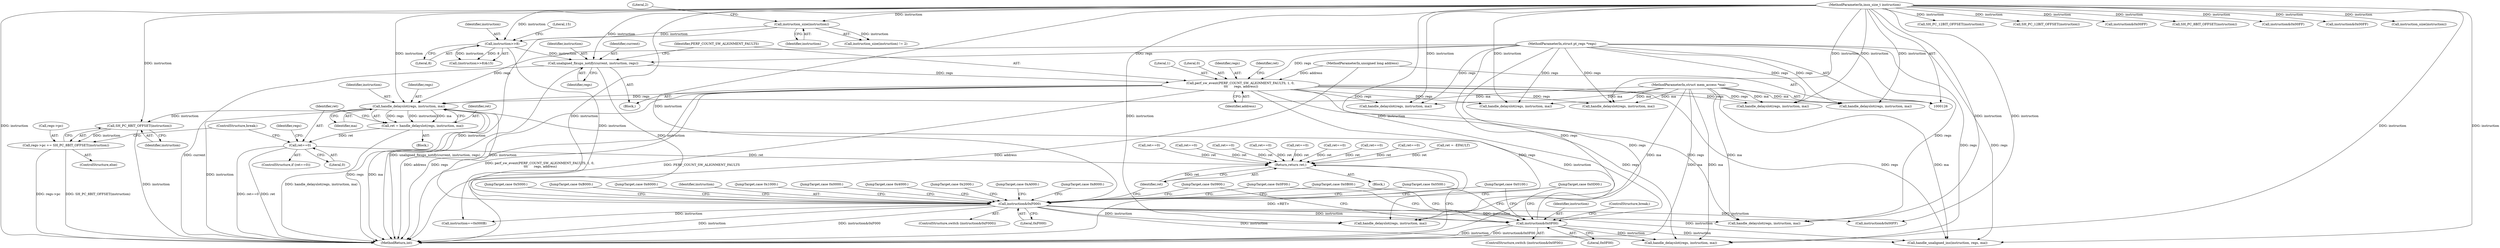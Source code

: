 digraph "1_linux_a8b0ca17b80e92faab46ee7179ba9e99ccb61233_23@pointer" {
"1000351" [label="(Call,handle_delayslot(regs, instruction, ma))"];
"1000166" [label="(Call,perf_sw_event(PERF_COUNT_SW_ALIGNMENT_FAULTS, 1, 0,\n \t\t\t      regs, address))"];
"1000162" [label="(Call,unaligned_fixups_notify(current, instruction, regs))"];
"1000147" [label="(Call,instruction>>8)"];
"1000138" [label="(Call,instruction_size(instruction))"];
"1000127" [label="(MethodParameterIn,insn_size_t instruction)"];
"1000128" [label="(MethodParameterIn,struct pt_regs *regs)"];
"1000131" [label="(MethodParameterIn,unsigned long address)"];
"1000177" [label="(Call,instruction&0xF000)"];
"1000338" [label="(Call,instruction&0x0F00)"];
"1000129" [label="(MethodParameterIn,struct mem_access *ma)"];
"1000349" [label="(Call,ret = handle_delayslot(regs, instruction, ma))"];
"1000356" [label="(Call,ret==0)"];
"1000463" [label="(Return,return ret;)"];
"1000378" [label="(Call,SH_PC_8BIT_OFFSET(instruction))"];
"1000374" [label="(Call,regs->pc += SH_PC_8BIT_OFFSET(instruction))"];
"1000167" [label="(Identifier,PERF_COUNT_SW_ALIGNMENT_FAULTS)"];
"1000183" [label="(Call,instruction==0x000B)"];
"1000173" [label="(Identifier,ret)"];
"1000179" [label="(Literal,0xF000)"];
"1000168" [label="(Literal,1)"];
"1000169" [label="(Literal,0)"];
"1000137" [label="(Call,instruction_size(instruction) != 2)"];
"1000432" [label="(Call,SH_PC_12BIT_OFFSET(instruction))"];
"1000383" [label="(JumpTarget,case 0x0D00:)"];
"1000150" [label="(Literal,15)"];
"1000340" [label="(Literal,0x0F00)"];
"1000140" [label="(Literal,2)"];
"1000272" [label="(JumpTarget,case 0x4000:)"];
"1000162" [label="(Call,unaligned_fixups_notify(current, instruction, regs))"];
"1000378" [label="(Call,SH_PC_8BIT_OFFSET(instruction))"];
"1000484" [label="(MethodReturn,int)"];
"1000244" [label="(Call,ret==0)"];
"1000417" [label="(JumpTarget,case 0xA000:)"];
"1000351" [label="(Call,handle_delayslot(regs, instruction, ma))"];
"1000139" [label="(Identifier,instruction)"];
"1000147" [label="(Call,instruction>>8)"];
"1000287" [label="(Call,ret==0)"];
"1000334" [label="(JumpTarget,case 0x6000:)"];
"1000460" [label="(Call,SH_PC_12BIT_OFFSET(instruction))"];
"1000348" [label="(JumpTarget,case 0x0F00:)"];
"1000178" [label="(Identifier,instruction)"];
"1000373" [label="(ControlStructure,else)"];
"1000268" [label="(JumpTarget,case 0x1000:)"];
"1000129" [label="(MethodParameterIn,struct mem_access *ma)"];
"1000207" [label="(Call,instruction&0x00FF)"];
"1000413" [label="(Call,SH_PC_8BIT_OFFSET(instruction))"];
"1000131" [label="(MethodParameterIn,unsigned long address)"];
"1000275" [label="(Call,instruction&0x00FF)"];
"1000391" [label="(Call,ret==0)"];
"1000298" [label="(Call,instruction&0x00FF)"];
"1000337" [label="(ControlStructure,switch (instruction&0x0F00))"];
"1000357" [label="(Identifier,ret)"];
"1000194" [label="(Call,ret==0)"];
"1000171" [label="(Identifier,address)"];
"1000163" [label="(Identifier,current)"];
"1000463" [label="(Return,return ret;)"];
"1000181" [label="(JumpTarget,case 0x0000:)"];
"1000468" [label="(Call,handle_unaligned_ins(instruction, regs, ma))"];
"1000425" [label="(Call,ret==0)"];
"1000128" [label="(MethodParameterIn,struct pt_regs *regs)"];
"1000339" [label="(Identifier,instruction)"];
"1000354" [label="(Identifier,ma)"];
"1000342" [label="(JumpTarget,case 0x0100:)"];
"1000305" [label="(Call,handle_delayslot(regs, instruction, ma))"];
"1000381" [label="(JumpTarget,case 0x0900:)"];
"1000416" [label="(ControlStructure,break;)"];
"1000349" [label="(Call,ret = handle_delayslot(regs, instruction, ma))"];
"1000350" [label="(Identifier,ret)"];
"1000344" [label="(JumpTarget,case 0x0500:)"];
"1000148" [label="(Identifier,instruction)"];
"1000232" [label="(Call,instruction&0x00FF)"];
"1000270" [label="(JumpTarget,case 0x2000:)"];
"1000138" [label="(Call,instruction_size(instruction))"];
"1000353" [label="(Identifier,instruction)"];
"1000352" [label="(Identifier,regs)"];
"1000420" [label="(Call,handle_delayslot(regs, instruction, ma))"];
"1000356" [label="(Call,ret==0)"];
"1000346" [label="(JumpTarget,case 0x0B00:)"];
"1000189" [label="(Call,handle_delayslot(regs, instruction, ma))"];
"1000374" [label="(Call,regs->pc += SH_PC_8BIT_OFFSET(instruction))"];
"1000336" [label="(JumpTarget,case 0x8000:)"];
"1000132" [label="(Block,)"];
"1000166" [label="(Call,perf_sw_event(PERF_COUNT_SW_ALIGNMENT_FAULTS, 1, 0,\n \t\t\t      regs, address))"];
"1000177" [label="(Call,instruction&0xF000)"];
"1000379" [label="(Identifier,instruction)"];
"1000170" [label="(Identifier,regs)"];
"1000164" [label="(Identifier,instruction)"];
"1000146" [label="(Call,(instruction>>8)&15)"];
"1000161" [label="(Block,)"];
"1000380" [label="(ControlStructure,break;)"];
"1000310" [label="(Call,ret==0)"];
"1000219" [label="(Call,ret==0)"];
"1000172" [label="(Call,ret = -EFAULT)"];
"1000332" [label="(JumpTarget,case 0x5000:)"];
"1000375" [label="(Call,regs->pc)"];
"1000214" [label="(Call,handle_delayslot(regs, instruction, ma))"];
"1000364" [label="(Identifier,regs)"];
"1000443" [label="(Call,ret==0)"];
"1000464" [label="(Identifier,ret)"];
"1000480" [label="(Call,instruction_size(instruction))"];
"1000239" [label="(Call,handle_delayslot(regs, instruction, ma))"];
"1000386" [label="(Call,handle_delayslot(regs, instruction, ma))"];
"1000176" [label="(ControlStructure,switch (instruction&0xF000))"];
"1000127" [label="(MethodParameterIn,insn_size_t instruction)"];
"1000165" [label="(Identifier,regs)"];
"1000358" [label="(Literal,0)"];
"1000438" [label="(Call,handle_delayslot(regs, instruction, ma))"];
"1000355" [label="(ControlStructure,if (ret==0))"];
"1000282" [label="(Call,handle_delayslot(regs, instruction, ma))"];
"1000435" [label="(JumpTarget,case 0xB000:)"];
"1000341" [label="(Block,)"];
"1000338" [label="(Call,instruction&0x0F00)"];
"1000149" [label="(Literal,8)"];
"1000351" -> "1000349"  [label="AST: "];
"1000351" -> "1000354"  [label="CFG: "];
"1000352" -> "1000351"  [label="AST: "];
"1000353" -> "1000351"  [label="AST: "];
"1000354" -> "1000351"  [label="AST: "];
"1000349" -> "1000351"  [label="CFG: "];
"1000351" -> "1000484"  [label="DDG: instruction"];
"1000351" -> "1000484"  [label="DDG: regs"];
"1000351" -> "1000484"  [label="DDG: ma"];
"1000351" -> "1000349"  [label="DDG: regs"];
"1000351" -> "1000349"  [label="DDG: instruction"];
"1000351" -> "1000349"  [label="DDG: ma"];
"1000166" -> "1000351"  [label="DDG: regs"];
"1000128" -> "1000351"  [label="DDG: regs"];
"1000177" -> "1000351"  [label="DDG: instruction"];
"1000338" -> "1000351"  [label="DDG: instruction"];
"1000127" -> "1000351"  [label="DDG: instruction"];
"1000129" -> "1000351"  [label="DDG: ma"];
"1000351" -> "1000378"  [label="DDG: instruction"];
"1000166" -> "1000161"  [label="AST: "];
"1000166" -> "1000171"  [label="CFG: "];
"1000167" -> "1000166"  [label="AST: "];
"1000168" -> "1000166"  [label="AST: "];
"1000169" -> "1000166"  [label="AST: "];
"1000170" -> "1000166"  [label="AST: "];
"1000171" -> "1000166"  [label="AST: "];
"1000173" -> "1000166"  [label="CFG: "];
"1000166" -> "1000484"  [label="DDG: perf_sw_event(PERF_COUNT_SW_ALIGNMENT_FAULTS, 1, 0,\n \t\t\t      regs, address)"];
"1000166" -> "1000484"  [label="DDG: PERF_COUNT_SW_ALIGNMENT_FAULTS"];
"1000166" -> "1000484"  [label="DDG: address"];
"1000166" -> "1000484"  [label="DDG: regs"];
"1000162" -> "1000166"  [label="DDG: regs"];
"1000128" -> "1000166"  [label="DDG: regs"];
"1000131" -> "1000166"  [label="DDG: address"];
"1000166" -> "1000189"  [label="DDG: regs"];
"1000166" -> "1000214"  [label="DDG: regs"];
"1000166" -> "1000239"  [label="DDG: regs"];
"1000166" -> "1000282"  [label="DDG: regs"];
"1000166" -> "1000305"  [label="DDG: regs"];
"1000166" -> "1000386"  [label="DDG: regs"];
"1000166" -> "1000420"  [label="DDG: regs"];
"1000166" -> "1000438"  [label="DDG: regs"];
"1000166" -> "1000468"  [label="DDG: regs"];
"1000162" -> "1000161"  [label="AST: "];
"1000162" -> "1000165"  [label="CFG: "];
"1000163" -> "1000162"  [label="AST: "];
"1000164" -> "1000162"  [label="AST: "];
"1000165" -> "1000162"  [label="AST: "];
"1000167" -> "1000162"  [label="CFG: "];
"1000162" -> "1000484"  [label="DDG: current"];
"1000162" -> "1000484"  [label="DDG: unaligned_fixups_notify(current, instruction, regs)"];
"1000147" -> "1000162"  [label="DDG: instruction"];
"1000127" -> "1000162"  [label="DDG: instruction"];
"1000128" -> "1000162"  [label="DDG: regs"];
"1000162" -> "1000177"  [label="DDG: instruction"];
"1000147" -> "1000146"  [label="AST: "];
"1000147" -> "1000149"  [label="CFG: "];
"1000148" -> "1000147"  [label="AST: "];
"1000149" -> "1000147"  [label="AST: "];
"1000150" -> "1000147"  [label="CFG: "];
"1000147" -> "1000146"  [label="DDG: instruction"];
"1000147" -> "1000146"  [label="DDG: 8"];
"1000138" -> "1000147"  [label="DDG: instruction"];
"1000127" -> "1000147"  [label="DDG: instruction"];
"1000147" -> "1000177"  [label="DDG: instruction"];
"1000138" -> "1000137"  [label="AST: "];
"1000138" -> "1000139"  [label="CFG: "];
"1000139" -> "1000138"  [label="AST: "];
"1000140" -> "1000138"  [label="CFG: "];
"1000138" -> "1000484"  [label="DDG: instruction"];
"1000138" -> "1000137"  [label="DDG: instruction"];
"1000127" -> "1000138"  [label="DDG: instruction"];
"1000127" -> "1000126"  [label="AST: "];
"1000127" -> "1000484"  [label="DDG: instruction"];
"1000127" -> "1000177"  [label="DDG: instruction"];
"1000127" -> "1000183"  [label="DDG: instruction"];
"1000127" -> "1000189"  [label="DDG: instruction"];
"1000127" -> "1000207"  [label="DDG: instruction"];
"1000127" -> "1000214"  [label="DDG: instruction"];
"1000127" -> "1000232"  [label="DDG: instruction"];
"1000127" -> "1000239"  [label="DDG: instruction"];
"1000127" -> "1000275"  [label="DDG: instruction"];
"1000127" -> "1000282"  [label="DDG: instruction"];
"1000127" -> "1000298"  [label="DDG: instruction"];
"1000127" -> "1000305"  [label="DDG: instruction"];
"1000127" -> "1000338"  [label="DDG: instruction"];
"1000127" -> "1000378"  [label="DDG: instruction"];
"1000127" -> "1000386"  [label="DDG: instruction"];
"1000127" -> "1000413"  [label="DDG: instruction"];
"1000127" -> "1000420"  [label="DDG: instruction"];
"1000127" -> "1000432"  [label="DDG: instruction"];
"1000127" -> "1000438"  [label="DDG: instruction"];
"1000127" -> "1000460"  [label="DDG: instruction"];
"1000127" -> "1000468"  [label="DDG: instruction"];
"1000127" -> "1000480"  [label="DDG: instruction"];
"1000128" -> "1000126"  [label="AST: "];
"1000128" -> "1000484"  [label="DDG: regs"];
"1000128" -> "1000189"  [label="DDG: regs"];
"1000128" -> "1000214"  [label="DDG: regs"];
"1000128" -> "1000239"  [label="DDG: regs"];
"1000128" -> "1000282"  [label="DDG: regs"];
"1000128" -> "1000305"  [label="DDG: regs"];
"1000128" -> "1000386"  [label="DDG: regs"];
"1000128" -> "1000420"  [label="DDG: regs"];
"1000128" -> "1000438"  [label="DDG: regs"];
"1000128" -> "1000468"  [label="DDG: regs"];
"1000131" -> "1000126"  [label="AST: "];
"1000131" -> "1000484"  [label="DDG: address"];
"1000177" -> "1000176"  [label="AST: "];
"1000177" -> "1000179"  [label="CFG: "];
"1000178" -> "1000177"  [label="AST: "];
"1000179" -> "1000177"  [label="AST: "];
"1000181" -> "1000177"  [label="CFG: "];
"1000268" -> "1000177"  [label="CFG: "];
"1000270" -> "1000177"  [label="CFG: "];
"1000272" -> "1000177"  [label="CFG: "];
"1000332" -> "1000177"  [label="CFG: "];
"1000334" -> "1000177"  [label="CFG: "];
"1000336" -> "1000177"  [label="CFG: "];
"1000342" -> "1000177"  [label="CFG: "];
"1000344" -> "1000177"  [label="CFG: "];
"1000346" -> "1000177"  [label="CFG: "];
"1000348" -> "1000177"  [label="CFG: "];
"1000381" -> "1000177"  [label="CFG: "];
"1000383" -> "1000177"  [label="CFG: "];
"1000417" -> "1000177"  [label="CFG: "];
"1000435" -> "1000177"  [label="CFG: "];
"1000464" -> "1000177"  [label="CFG: "];
"1000177" -> "1000484"  [label="DDG: instruction"];
"1000177" -> "1000484"  [label="DDG: instruction&0xF000"];
"1000177" -> "1000183"  [label="DDG: instruction"];
"1000177" -> "1000275"  [label="DDG: instruction"];
"1000177" -> "1000338"  [label="DDG: instruction"];
"1000177" -> "1000386"  [label="DDG: instruction"];
"1000177" -> "1000420"  [label="DDG: instruction"];
"1000177" -> "1000438"  [label="DDG: instruction"];
"1000177" -> "1000468"  [label="DDG: instruction"];
"1000338" -> "1000337"  [label="AST: "];
"1000338" -> "1000340"  [label="CFG: "];
"1000339" -> "1000338"  [label="AST: "];
"1000340" -> "1000338"  [label="AST: "];
"1000342" -> "1000338"  [label="CFG: "];
"1000344" -> "1000338"  [label="CFG: "];
"1000346" -> "1000338"  [label="CFG: "];
"1000348" -> "1000338"  [label="CFG: "];
"1000381" -> "1000338"  [label="CFG: "];
"1000383" -> "1000338"  [label="CFG: "];
"1000416" -> "1000338"  [label="CFG: "];
"1000338" -> "1000484"  [label="DDG: instruction"];
"1000338" -> "1000484"  [label="DDG: instruction&0x0F00"];
"1000338" -> "1000386"  [label="DDG: instruction"];
"1000338" -> "1000468"  [label="DDG: instruction"];
"1000129" -> "1000126"  [label="AST: "];
"1000129" -> "1000484"  [label="DDG: ma"];
"1000129" -> "1000189"  [label="DDG: ma"];
"1000129" -> "1000214"  [label="DDG: ma"];
"1000129" -> "1000239"  [label="DDG: ma"];
"1000129" -> "1000282"  [label="DDG: ma"];
"1000129" -> "1000305"  [label="DDG: ma"];
"1000129" -> "1000386"  [label="DDG: ma"];
"1000129" -> "1000420"  [label="DDG: ma"];
"1000129" -> "1000438"  [label="DDG: ma"];
"1000129" -> "1000468"  [label="DDG: ma"];
"1000349" -> "1000341"  [label="AST: "];
"1000350" -> "1000349"  [label="AST: "];
"1000357" -> "1000349"  [label="CFG: "];
"1000349" -> "1000484"  [label="DDG: handle_delayslot(regs, instruction, ma)"];
"1000349" -> "1000356"  [label="DDG: ret"];
"1000356" -> "1000355"  [label="AST: "];
"1000356" -> "1000358"  [label="CFG: "];
"1000357" -> "1000356"  [label="AST: "];
"1000358" -> "1000356"  [label="AST: "];
"1000364" -> "1000356"  [label="CFG: "];
"1000380" -> "1000356"  [label="CFG: "];
"1000356" -> "1000484"  [label="DDG: ret==0"];
"1000356" -> "1000484"  [label="DDG: ret"];
"1000356" -> "1000463"  [label="DDG: ret"];
"1000463" -> "1000132"  [label="AST: "];
"1000463" -> "1000464"  [label="CFG: "];
"1000464" -> "1000463"  [label="AST: "];
"1000484" -> "1000463"  [label="CFG: "];
"1000463" -> "1000484"  [label="DDG: <RET>"];
"1000464" -> "1000463"  [label="DDG: ret"];
"1000310" -> "1000463"  [label="DDG: ret"];
"1000194" -> "1000463"  [label="DDG: ret"];
"1000425" -> "1000463"  [label="DDG: ret"];
"1000172" -> "1000463"  [label="DDG: ret"];
"1000244" -> "1000463"  [label="DDG: ret"];
"1000443" -> "1000463"  [label="DDG: ret"];
"1000391" -> "1000463"  [label="DDG: ret"];
"1000287" -> "1000463"  [label="DDG: ret"];
"1000219" -> "1000463"  [label="DDG: ret"];
"1000378" -> "1000374"  [label="AST: "];
"1000378" -> "1000379"  [label="CFG: "];
"1000379" -> "1000378"  [label="AST: "];
"1000374" -> "1000378"  [label="CFG: "];
"1000378" -> "1000484"  [label="DDG: instruction"];
"1000378" -> "1000374"  [label="DDG: instruction"];
"1000374" -> "1000373"  [label="AST: "];
"1000375" -> "1000374"  [label="AST: "];
"1000380" -> "1000374"  [label="CFG: "];
"1000374" -> "1000484"  [label="DDG: regs->pc"];
"1000374" -> "1000484"  [label="DDG: SH_PC_8BIT_OFFSET(instruction)"];
}
